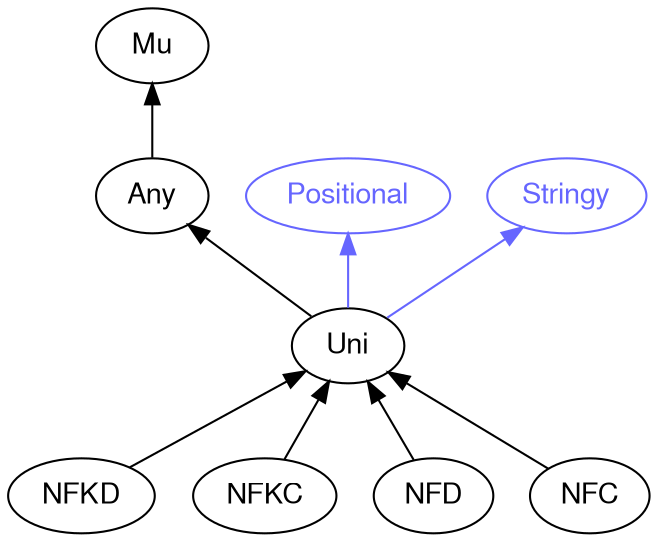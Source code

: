 digraph "raku-type-graph" {
    rankdir=BT;
    splines=polyline;
    overlap=false;

    graph [truecolor=true bgcolor="#FFFFFF"];
    // Types
    "Uni" [color="#000000", fontcolor="#000000", href="/type/Uni", fontname="FreeSans"];
    "Mu" [color="#000000", fontcolor="#000000", href="/type/Mu", fontname="FreeSans"];
    "Any" [color="#000000", fontcolor="#000000", href="/type/Any", fontname="FreeSans"];
    "Positional" [color="#6666FF", fontcolor="#6666FF", href="/type/Positional", fontname="FreeSans"];
    "Stringy" [color="#6666FF", fontcolor="#6666FF", href="/type/Stringy", fontname="FreeSans"];
    "NFKD" [color="#000000", fontcolor="#000000", href="/type/NFKD", fontname="FreeSans"];
    "NFKC" [color="#000000", fontcolor="#000000", href="/type/NFKC", fontname="FreeSans"];
    "NFD" [color="#000000", fontcolor="#000000", href="/type/NFD", fontname="FreeSans"];
    "NFC" [color="#000000", fontcolor="#000000", href="/type/NFC", fontname="FreeSans"];

    // Superclasses
    "Uni" -> "Any" [color="#000000"];
    "Any" -> "Mu" [color="#000000"];
    "NFKD" -> "Uni" [color="#000000"];
    "NFKC" -> "Uni" [color="#000000"];
    "NFD" -> "Uni" [color="#000000"];
    "NFC" -> "Uni" [color="#000000"];

    // Roles
    "Uni" -> "Positional" [color="#6666FF"];
    "Uni" -> "Stringy" [color="#6666FF"];
}
